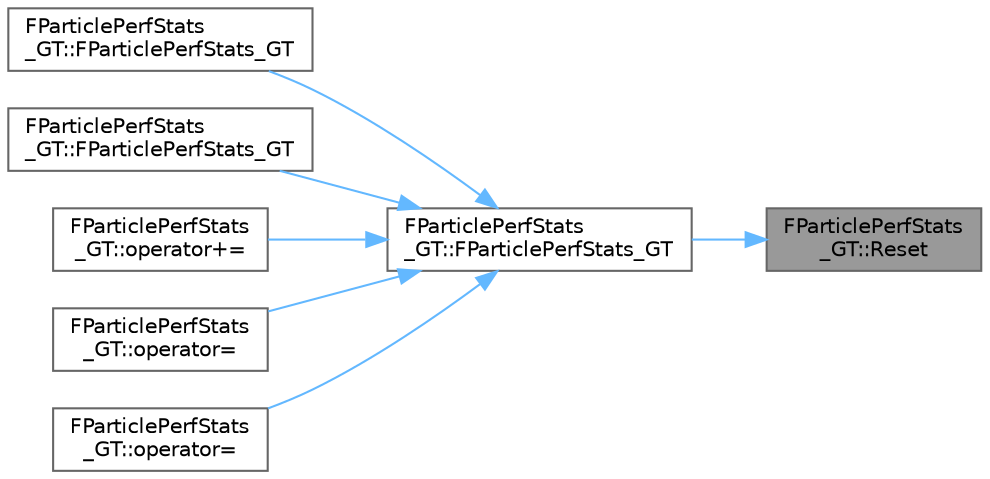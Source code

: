 digraph "FParticlePerfStats_GT::Reset"
{
 // INTERACTIVE_SVG=YES
 // LATEX_PDF_SIZE
  bgcolor="transparent";
  edge [fontname=Helvetica,fontsize=10,labelfontname=Helvetica,labelfontsize=10];
  node [fontname=Helvetica,fontsize=10,shape=box,height=0.2,width=0.4];
  rankdir="RL";
  Node1 [id="Node000001",label="FParticlePerfStats\l_GT::Reset",height=0.2,width=0.4,color="gray40", fillcolor="grey60", style="filled", fontcolor="black",tooltip=" "];
  Node1 -> Node2 [id="edge1_Node000001_Node000002",dir="back",color="steelblue1",style="solid",tooltip=" "];
  Node2 [id="Node000002",label="FParticlePerfStats\l_GT::FParticlePerfStats_GT",height=0.2,width=0.4,color="grey40", fillcolor="white", style="filled",URL="$d4/d3d/structFParticlePerfStats__GT.html#a332e5dc062f59d0e14c0489cbb2a7566",tooltip=" "];
  Node2 -> Node3 [id="edge2_Node000002_Node000003",dir="back",color="steelblue1",style="solid",tooltip=" "];
  Node3 [id="Node000003",label="FParticlePerfStats\l_GT::FParticlePerfStats_GT",height=0.2,width=0.4,color="grey40", fillcolor="white", style="filled",URL="$d4/d3d/structFParticlePerfStats__GT.html#a9c59bdfc33db5c24a71d28c2a80ad75f",tooltip=" "];
  Node2 -> Node4 [id="edge3_Node000002_Node000004",dir="back",color="steelblue1",style="solid",tooltip=" "];
  Node4 [id="Node000004",label="FParticlePerfStats\l_GT::FParticlePerfStats_GT",height=0.2,width=0.4,color="grey40", fillcolor="white", style="filled",URL="$d4/d3d/structFParticlePerfStats__GT.html#ac83f7fd6a71e1f0c58b03954b91a1468",tooltip=" "];
  Node2 -> Node5 [id="edge4_Node000002_Node000005",dir="back",color="steelblue1",style="solid",tooltip=" "];
  Node5 [id="Node000005",label="FParticlePerfStats\l_GT::operator+=",height=0.2,width=0.4,color="grey40", fillcolor="white", style="filled",URL="$d4/d3d/structFParticlePerfStats__GT.html#a8681caa6f3a0859b4d46d5357f72856f",tooltip=" "];
  Node2 -> Node6 [id="edge5_Node000002_Node000006",dir="back",color="steelblue1",style="solid",tooltip=" "];
  Node6 [id="Node000006",label="FParticlePerfStats\l_GT::operator=",height=0.2,width=0.4,color="grey40", fillcolor="white", style="filled",URL="$d4/d3d/structFParticlePerfStats__GT.html#ad9e778bee58953a6b1ea711dc47d5c2e",tooltip=" "];
  Node2 -> Node7 [id="edge6_Node000002_Node000007",dir="back",color="steelblue1",style="solid",tooltip=" "];
  Node7 [id="Node000007",label="FParticlePerfStats\l_GT::operator=",height=0.2,width=0.4,color="grey40", fillcolor="white", style="filled",URL="$d4/d3d/structFParticlePerfStats__GT.html#afa60140a865d116e5b7748e25c7cfdec",tooltip=" "];
}
